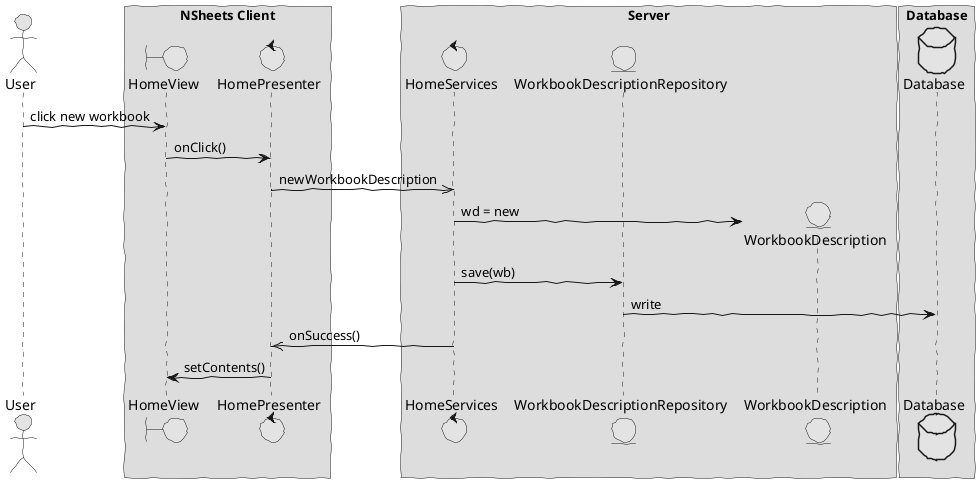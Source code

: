 @startuml  design2.png
skinparam handwritten true
skinparam monochrome true
skinparam packageStyle rect
skinparam defaultFontName FG Virgil
skinparam shadowing false

actor User
boundary HomeView
control HomePresenter
control HomeServices
entity WorkbookDescriptionRepository
entity WorkbookDescription
database Database 

box "NSheets Client"
participant HomeView
participant HomePresenter 
end box
 
box "Server"
participant HomeServices
participant WorkbookDescriptionRepository
participant WorkbookDescription
end box

box "Database"
participant Database
end box

User -> HomeView : click new workbook
HomeView -> HomePresenter : onClick()
HomePresenter ->> HomeServices : newWorkbookDescription
create WorkbookDescription
HomeServices -> WorkbookDescription : wd = new
HomeServices -> WorkbookDescriptionRepository : save(wb)
WorkbookDescriptionRepository -> Database : write
HomeServices ->> HomePresenter : onSuccess() 
HomePresenter -> HomeView : setContents()

@enduml